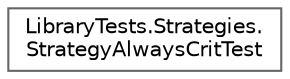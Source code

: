 digraph "Graphical Class Hierarchy"
{
 // INTERACTIVE_SVG=YES
 // LATEX_PDF_SIZE
  bgcolor="transparent";
  edge [fontname=Helvetica,fontsize=10,labelfontname=Helvetica,labelfontsize=10];
  node [fontname=Helvetica,fontsize=10,shape=box,height=0.2,width=0.4];
  rankdir="LR";
  Node0 [id="Node000000",label="LibraryTests.Strategies.\lStrategyAlwaysCritTest",height=0.2,width=0.4,color="grey40", fillcolor="white", style="filled",URL="$classLibraryTests_1_1Strategies_1_1StrategyAlwaysCritTest.html",tooltip=" "];
}

